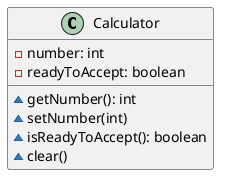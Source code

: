 @startuml


class Calculator {
-number: int
-readyToAccept: boolean
~getNumber(): int
~setNumber(int)
~isReadyToAccept(): boolean
~clear()
}

@enduml